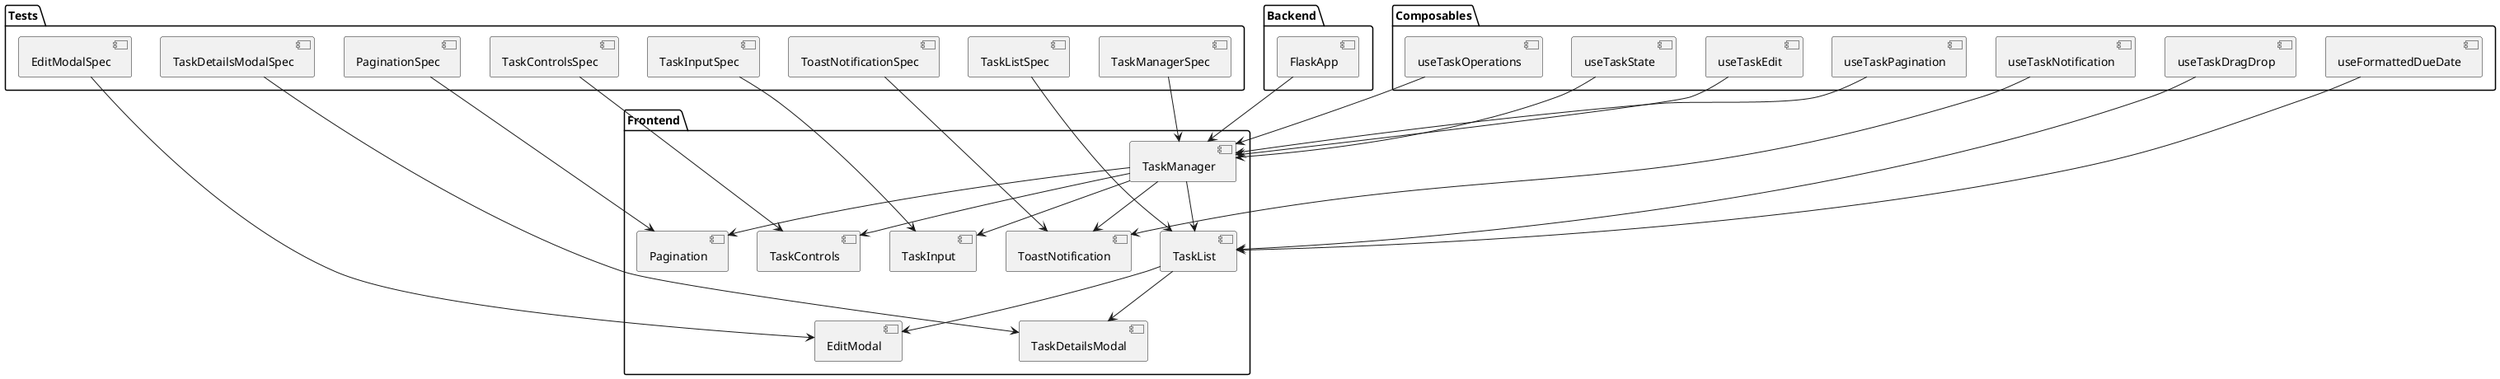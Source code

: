 @startuml
package "Frontend" {
  [TaskManager] --> [TaskInput]
  [TaskManager] --> [TaskList]
  [TaskManager] --> [TaskControls]
  [TaskManager] --> [Pagination]
  [TaskManager] --> [ToastNotification]
  [TaskList] --> [TaskDetailsModal]
  [TaskList] --> [EditModal]
}

package "Composables" {
  [useTaskState] --> [TaskManager]
  [useTaskOperations] --> [TaskManager]
  [useTaskPagination] --> [TaskManager]
  [useTaskEdit] --> [TaskManager]
  [useTaskNotification] --> [ToastNotification]
  [useTaskDragDrop] --> [TaskList]
  [useFormattedDueDate] --> [TaskList]
}

package "Backend" {
  [FlaskApp] --> [TaskManager]
}

' クラス図との関連性を示すためにテストコンポーネントも含めます
package "Tests" {
  [EditModalSpec] --> [EditModal]
  [PaginationSpec] --> [Pagination]
  [TaskControlsSpec] --> [TaskControls]
  [TaskDetailsModalSpec] --> [TaskDetailsModal]
  [TaskInputSpec] --> [TaskInput]
  [TaskListSpec] --> [TaskList]
  [TaskManagerSpec] --> [TaskManager]
  [ToastNotificationSpec] --> [ToastNotification]
}

@enduml
